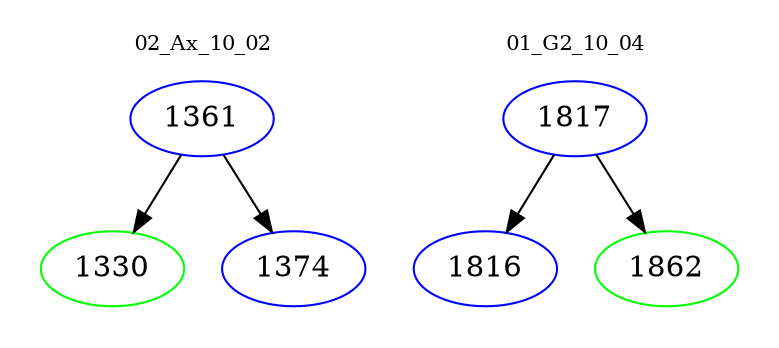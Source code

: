 digraph{
subgraph cluster_0 {
color = white
label = "02_Ax_10_02";
fontsize=10;
T0_1361 [label="1361", color="blue"]
T0_1361 -> T0_1330 [color="black"]
T0_1330 [label="1330", color="green"]
T0_1361 -> T0_1374 [color="black"]
T0_1374 [label="1374", color="blue"]
}
subgraph cluster_1 {
color = white
label = "01_G2_10_04";
fontsize=10;
T1_1817 [label="1817", color="blue"]
T1_1817 -> T1_1816 [color="black"]
T1_1816 [label="1816", color="blue"]
T1_1817 -> T1_1862 [color="black"]
T1_1862 [label="1862", color="green"]
}
}

